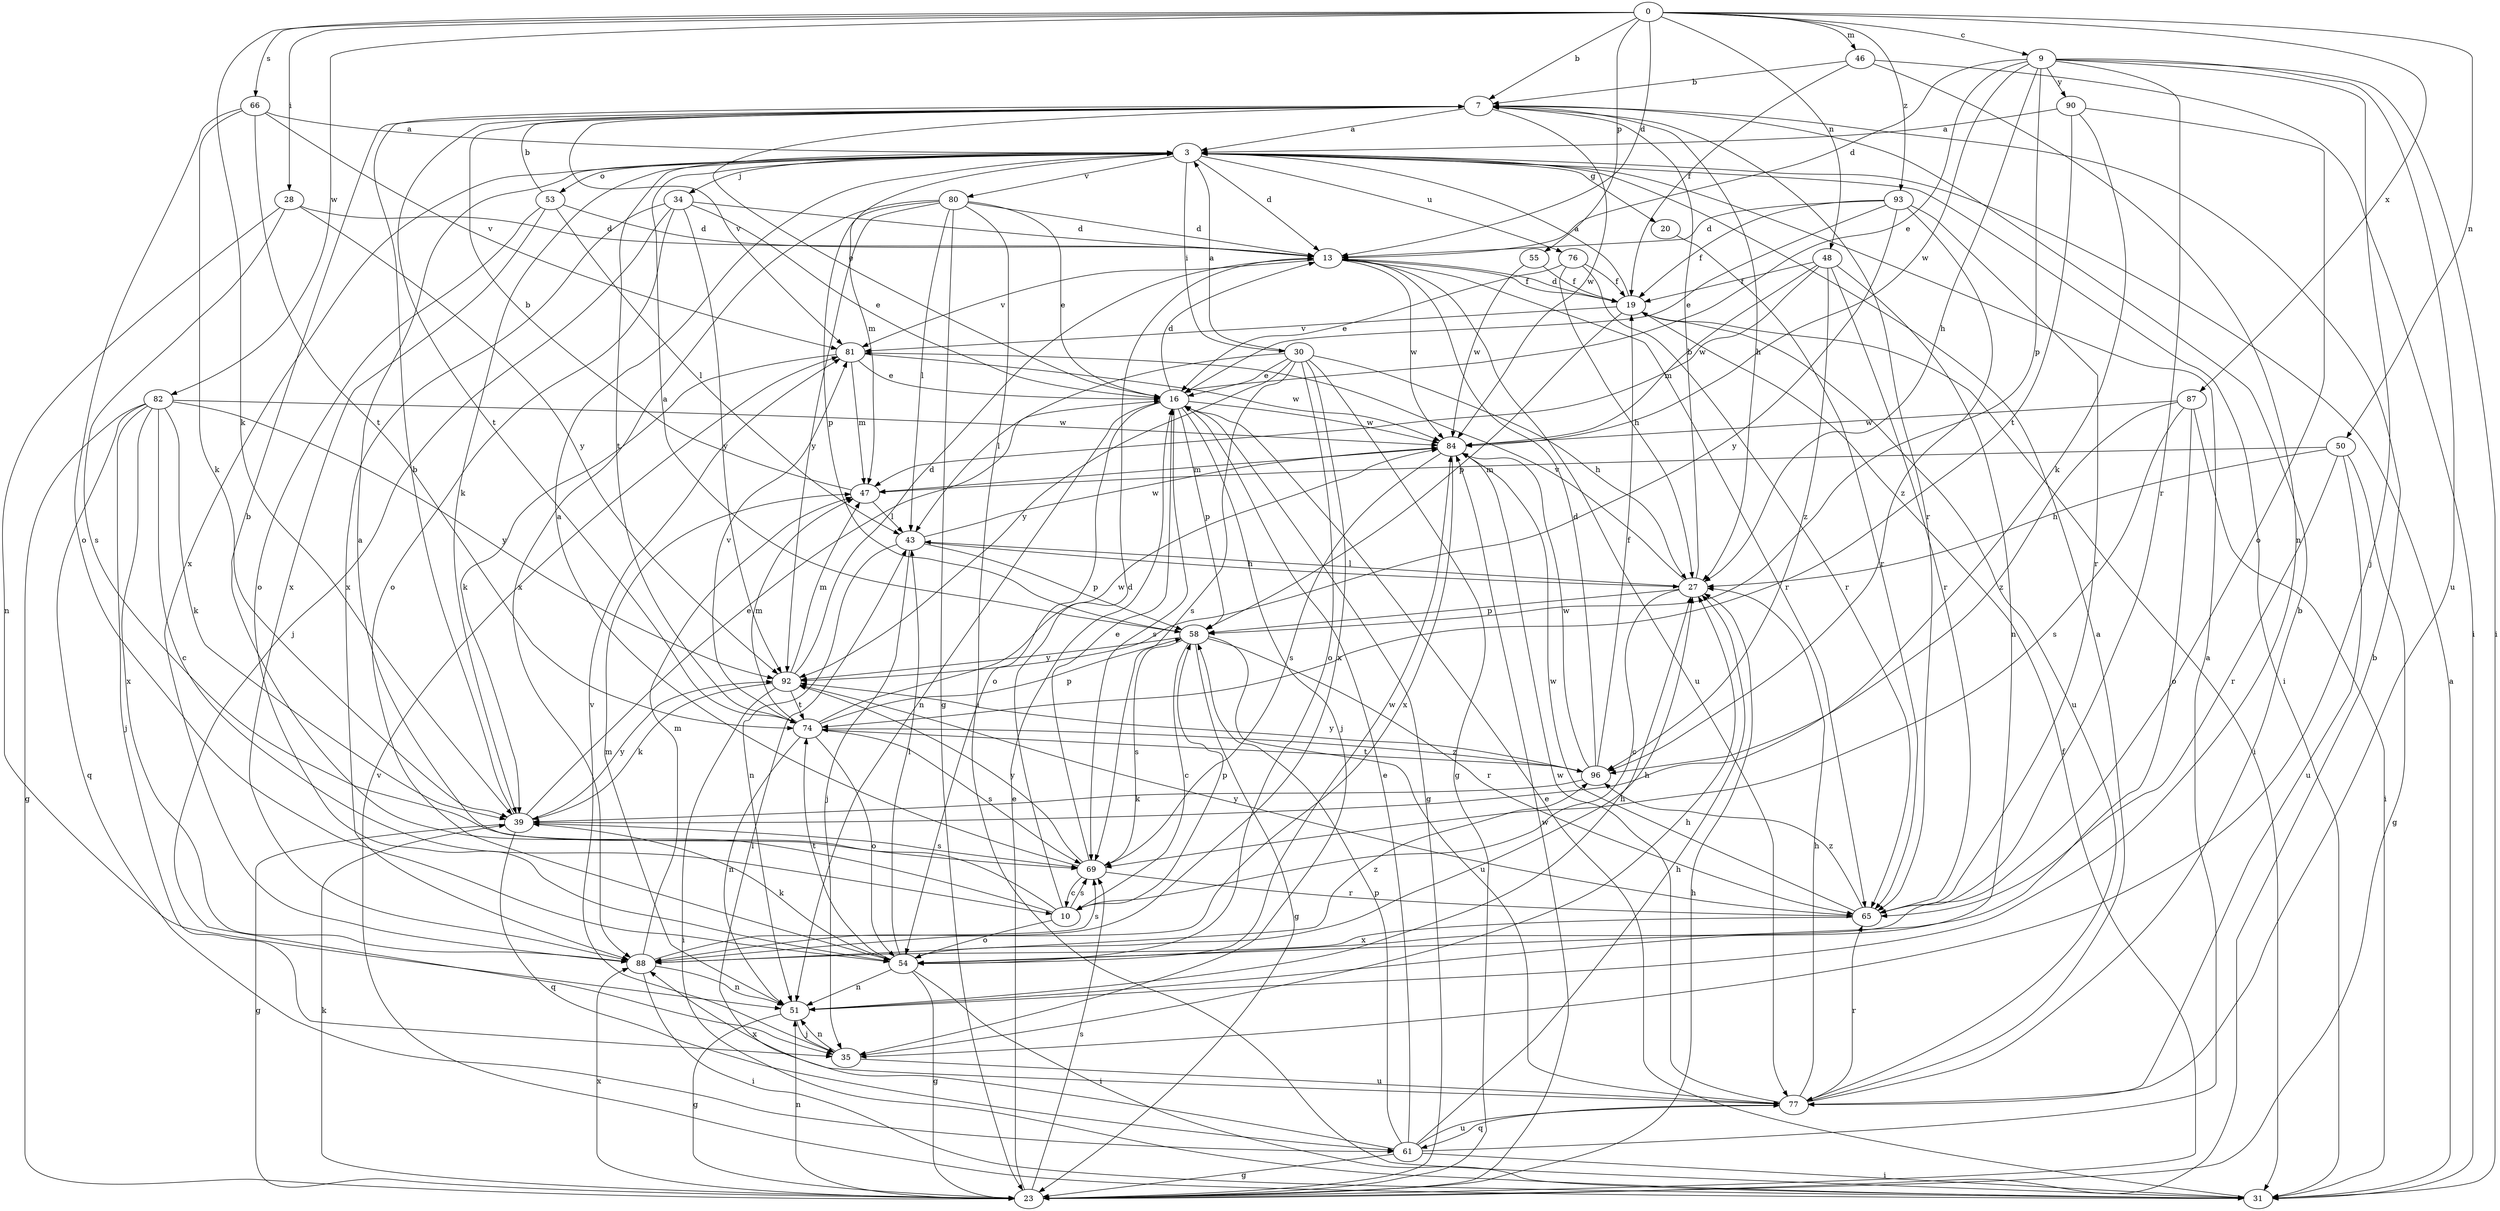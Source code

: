 strict digraph  {
0;
3;
7;
9;
10;
13;
16;
19;
20;
23;
27;
28;
30;
31;
34;
35;
39;
43;
46;
47;
48;
50;
51;
53;
54;
55;
58;
61;
65;
66;
69;
74;
76;
77;
80;
81;
82;
84;
87;
88;
90;
92;
93;
96;
0 -> 7  [label=b];
0 -> 9  [label=c];
0 -> 13  [label=d];
0 -> 28  [label=i];
0 -> 39  [label=k];
0 -> 46  [label=m];
0 -> 48  [label=n];
0 -> 50  [label=n];
0 -> 55  [label=p];
0 -> 66  [label=s];
0 -> 82  [label=w];
0 -> 87  [label=x];
0 -> 93  [label=z];
3 -> 13  [label=d];
3 -> 20  [label=g];
3 -> 30  [label=i];
3 -> 31  [label=i];
3 -> 34  [label=j];
3 -> 39  [label=k];
3 -> 47  [label=m];
3 -> 53  [label=o];
3 -> 74  [label=t];
3 -> 76  [label=u];
3 -> 80  [label=v];
3 -> 88  [label=x];
7 -> 3  [label=a];
7 -> 16  [label=e];
7 -> 27  [label=h];
7 -> 65  [label=r];
7 -> 74  [label=t];
7 -> 81  [label=v];
7 -> 84  [label=w];
9 -> 13  [label=d];
9 -> 16  [label=e];
9 -> 27  [label=h];
9 -> 31  [label=i];
9 -> 35  [label=j];
9 -> 58  [label=p];
9 -> 65  [label=r];
9 -> 77  [label=u];
9 -> 84  [label=w];
9 -> 90  [label=y];
10 -> 3  [label=a];
10 -> 7  [label=b];
10 -> 13  [label=d];
10 -> 54  [label=o];
10 -> 58  [label=p];
10 -> 69  [label=s];
13 -> 19  [label=f];
13 -> 65  [label=r];
13 -> 77  [label=u];
13 -> 81  [label=v];
13 -> 84  [label=w];
16 -> 13  [label=d];
16 -> 23  [label=g];
16 -> 35  [label=j];
16 -> 51  [label=n];
16 -> 54  [label=o];
16 -> 58  [label=p];
16 -> 69  [label=s];
16 -> 84  [label=w];
19 -> 3  [label=a];
19 -> 13  [label=d];
19 -> 31  [label=i];
19 -> 58  [label=p];
19 -> 77  [label=u];
19 -> 81  [label=v];
20 -> 65  [label=r];
23 -> 7  [label=b];
23 -> 16  [label=e];
23 -> 19  [label=f];
23 -> 27  [label=h];
23 -> 39  [label=k];
23 -> 51  [label=n];
23 -> 69  [label=s];
23 -> 84  [label=w];
23 -> 88  [label=x];
27 -> 7  [label=b];
27 -> 10  [label=c];
27 -> 43  [label=l];
27 -> 58  [label=p];
27 -> 81  [label=v];
28 -> 13  [label=d];
28 -> 51  [label=n];
28 -> 69  [label=s];
28 -> 92  [label=y];
30 -> 3  [label=a];
30 -> 16  [label=e];
30 -> 23  [label=g];
30 -> 27  [label=h];
30 -> 43  [label=l];
30 -> 54  [label=o];
30 -> 69  [label=s];
30 -> 88  [label=x];
30 -> 92  [label=y];
31 -> 3  [label=a];
31 -> 16  [label=e];
31 -> 81  [label=v];
34 -> 13  [label=d];
34 -> 16  [label=e];
34 -> 35  [label=j];
34 -> 54  [label=o];
34 -> 88  [label=x];
34 -> 92  [label=y];
35 -> 27  [label=h];
35 -> 51  [label=n];
35 -> 77  [label=u];
35 -> 81  [label=v];
39 -> 7  [label=b];
39 -> 16  [label=e];
39 -> 23  [label=g];
39 -> 61  [label=q];
39 -> 69  [label=s];
39 -> 92  [label=y];
43 -> 27  [label=h];
43 -> 35  [label=j];
43 -> 51  [label=n];
43 -> 58  [label=p];
43 -> 84  [label=w];
46 -> 7  [label=b];
46 -> 19  [label=f];
46 -> 31  [label=i];
46 -> 51  [label=n];
47 -> 7  [label=b];
47 -> 43  [label=l];
48 -> 19  [label=f];
48 -> 47  [label=m];
48 -> 51  [label=n];
48 -> 65  [label=r];
48 -> 84  [label=w];
48 -> 96  [label=z];
50 -> 23  [label=g];
50 -> 27  [label=h];
50 -> 47  [label=m];
50 -> 65  [label=r];
50 -> 77  [label=u];
51 -> 23  [label=g];
51 -> 27  [label=h];
51 -> 35  [label=j];
51 -> 47  [label=m];
53 -> 7  [label=b];
53 -> 13  [label=d];
53 -> 43  [label=l];
53 -> 54  [label=o];
53 -> 88  [label=x];
54 -> 23  [label=g];
54 -> 27  [label=h];
54 -> 31  [label=i];
54 -> 39  [label=k];
54 -> 43  [label=l];
54 -> 51  [label=n];
54 -> 74  [label=t];
54 -> 84  [label=w];
55 -> 19  [label=f];
55 -> 84  [label=w];
58 -> 3  [label=a];
58 -> 10  [label=c];
58 -> 23  [label=g];
58 -> 65  [label=r];
58 -> 69  [label=s];
58 -> 77  [label=u];
58 -> 92  [label=y];
61 -> 3  [label=a];
61 -> 16  [label=e];
61 -> 23  [label=g];
61 -> 27  [label=h];
61 -> 31  [label=i];
61 -> 43  [label=l];
61 -> 58  [label=p];
61 -> 77  [label=u];
65 -> 84  [label=w];
65 -> 88  [label=x];
65 -> 92  [label=y];
65 -> 96  [label=z];
66 -> 3  [label=a];
66 -> 39  [label=k];
66 -> 54  [label=o];
66 -> 74  [label=t];
66 -> 81  [label=v];
69 -> 3  [label=a];
69 -> 10  [label=c];
69 -> 16  [label=e];
69 -> 65  [label=r];
69 -> 92  [label=y];
74 -> 47  [label=m];
74 -> 51  [label=n];
74 -> 54  [label=o];
74 -> 58  [label=p];
74 -> 69  [label=s];
74 -> 81  [label=v];
74 -> 84  [label=w];
74 -> 96  [label=z];
76 -> 16  [label=e];
76 -> 19  [label=f];
76 -> 27  [label=h];
76 -> 65  [label=r];
77 -> 3  [label=a];
77 -> 7  [label=b];
77 -> 27  [label=h];
77 -> 61  [label=q];
77 -> 65  [label=r];
77 -> 84  [label=w];
77 -> 88  [label=x];
80 -> 13  [label=d];
80 -> 16  [label=e];
80 -> 23  [label=g];
80 -> 31  [label=i];
80 -> 43  [label=l];
80 -> 58  [label=p];
80 -> 88  [label=x];
80 -> 92  [label=y];
81 -> 16  [label=e];
81 -> 39  [label=k];
81 -> 47  [label=m];
81 -> 84  [label=w];
82 -> 10  [label=c];
82 -> 23  [label=g];
82 -> 35  [label=j];
82 -> 39  [label=k];
82 -> 61  [label=q];
82 -> 84  [label=w];
82 -> 88  [label=x];
82 -> 92  [label=y];
84 -> 47  [label=m];
84 -> 69  [label=s];
84 -> 88  [label=x];
87 -> 31  [label=i];
87 -> 54  [label=o];
87 -> 69  [label=s];
87 -> 84  [label=w];
87 -> 96  [label=z];
88 -> 31  [label=i];
88 -> 47  [label=m];
88 -> 51  [label=n];
88 -> 69  [label=s];
88 -> 96  [label=z];
90 -> 3  [label=a];
90 -> 39  [label=k];
90 -> 54  [label=o];
90 -> 74  [label=t];
92 -> 13  [label=d];
92 -> 31  [label=i];
92 -> 39  [label=k];
92 -> 47  [label=m];
92 -> 74  [label=t];
93 -> 13  [label=d];
93 -> 16  [label=e];
93 -> 19  [label=f];
93 -> 65  [label=r];
93 -> 92  [label=y];
93 -> 96  [label=z];
96 -> 13  [label=d];
96 -> 19  [label=f];
96 -> 39  [label=k];
96 -> 74  [label=t];
96 -> 84  [label=w];
96 -> 92  [label=y];
}
